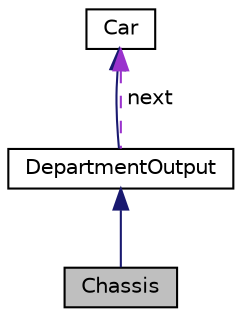 digraph "Chassis"
{
  edge [fontname="Helvetica",fontsize="10",labelfontname="Helvetica",labelfontsize="10"];
  node [fontname="Helvetica",fontsize="10",shape=record];
  Node3 [label="Chassis",height=0.2,width=0.4,color="black", fillcolor="grey75", style="filled", fontcolor="black"];
  Node4 -> Node3 [dir="back",color="midnightblue",fontsize="10",style="solid",fontname="Helvetica"];
  Node4 [label="DepartmentOutput",height=0.2,width=0.4,color="black", fillcolor="white", style="filled",URL="$classDepartmentOutput.html"];
  Node5 -> Node4 [dir="back",color="midnightblue",fontsize="10",style="solid",fontname="Helvetica"];
  Node5 [label="Car",height=0.2,width=0.4,color="black", fillcolor="white", style="filled",URL="$classCar.html"];
  Node5 -> Node4 [dir="back",color="darkorchid3",fontsize="10",style="dashed",label=" next" ,fontname="Helvetica"];
}
